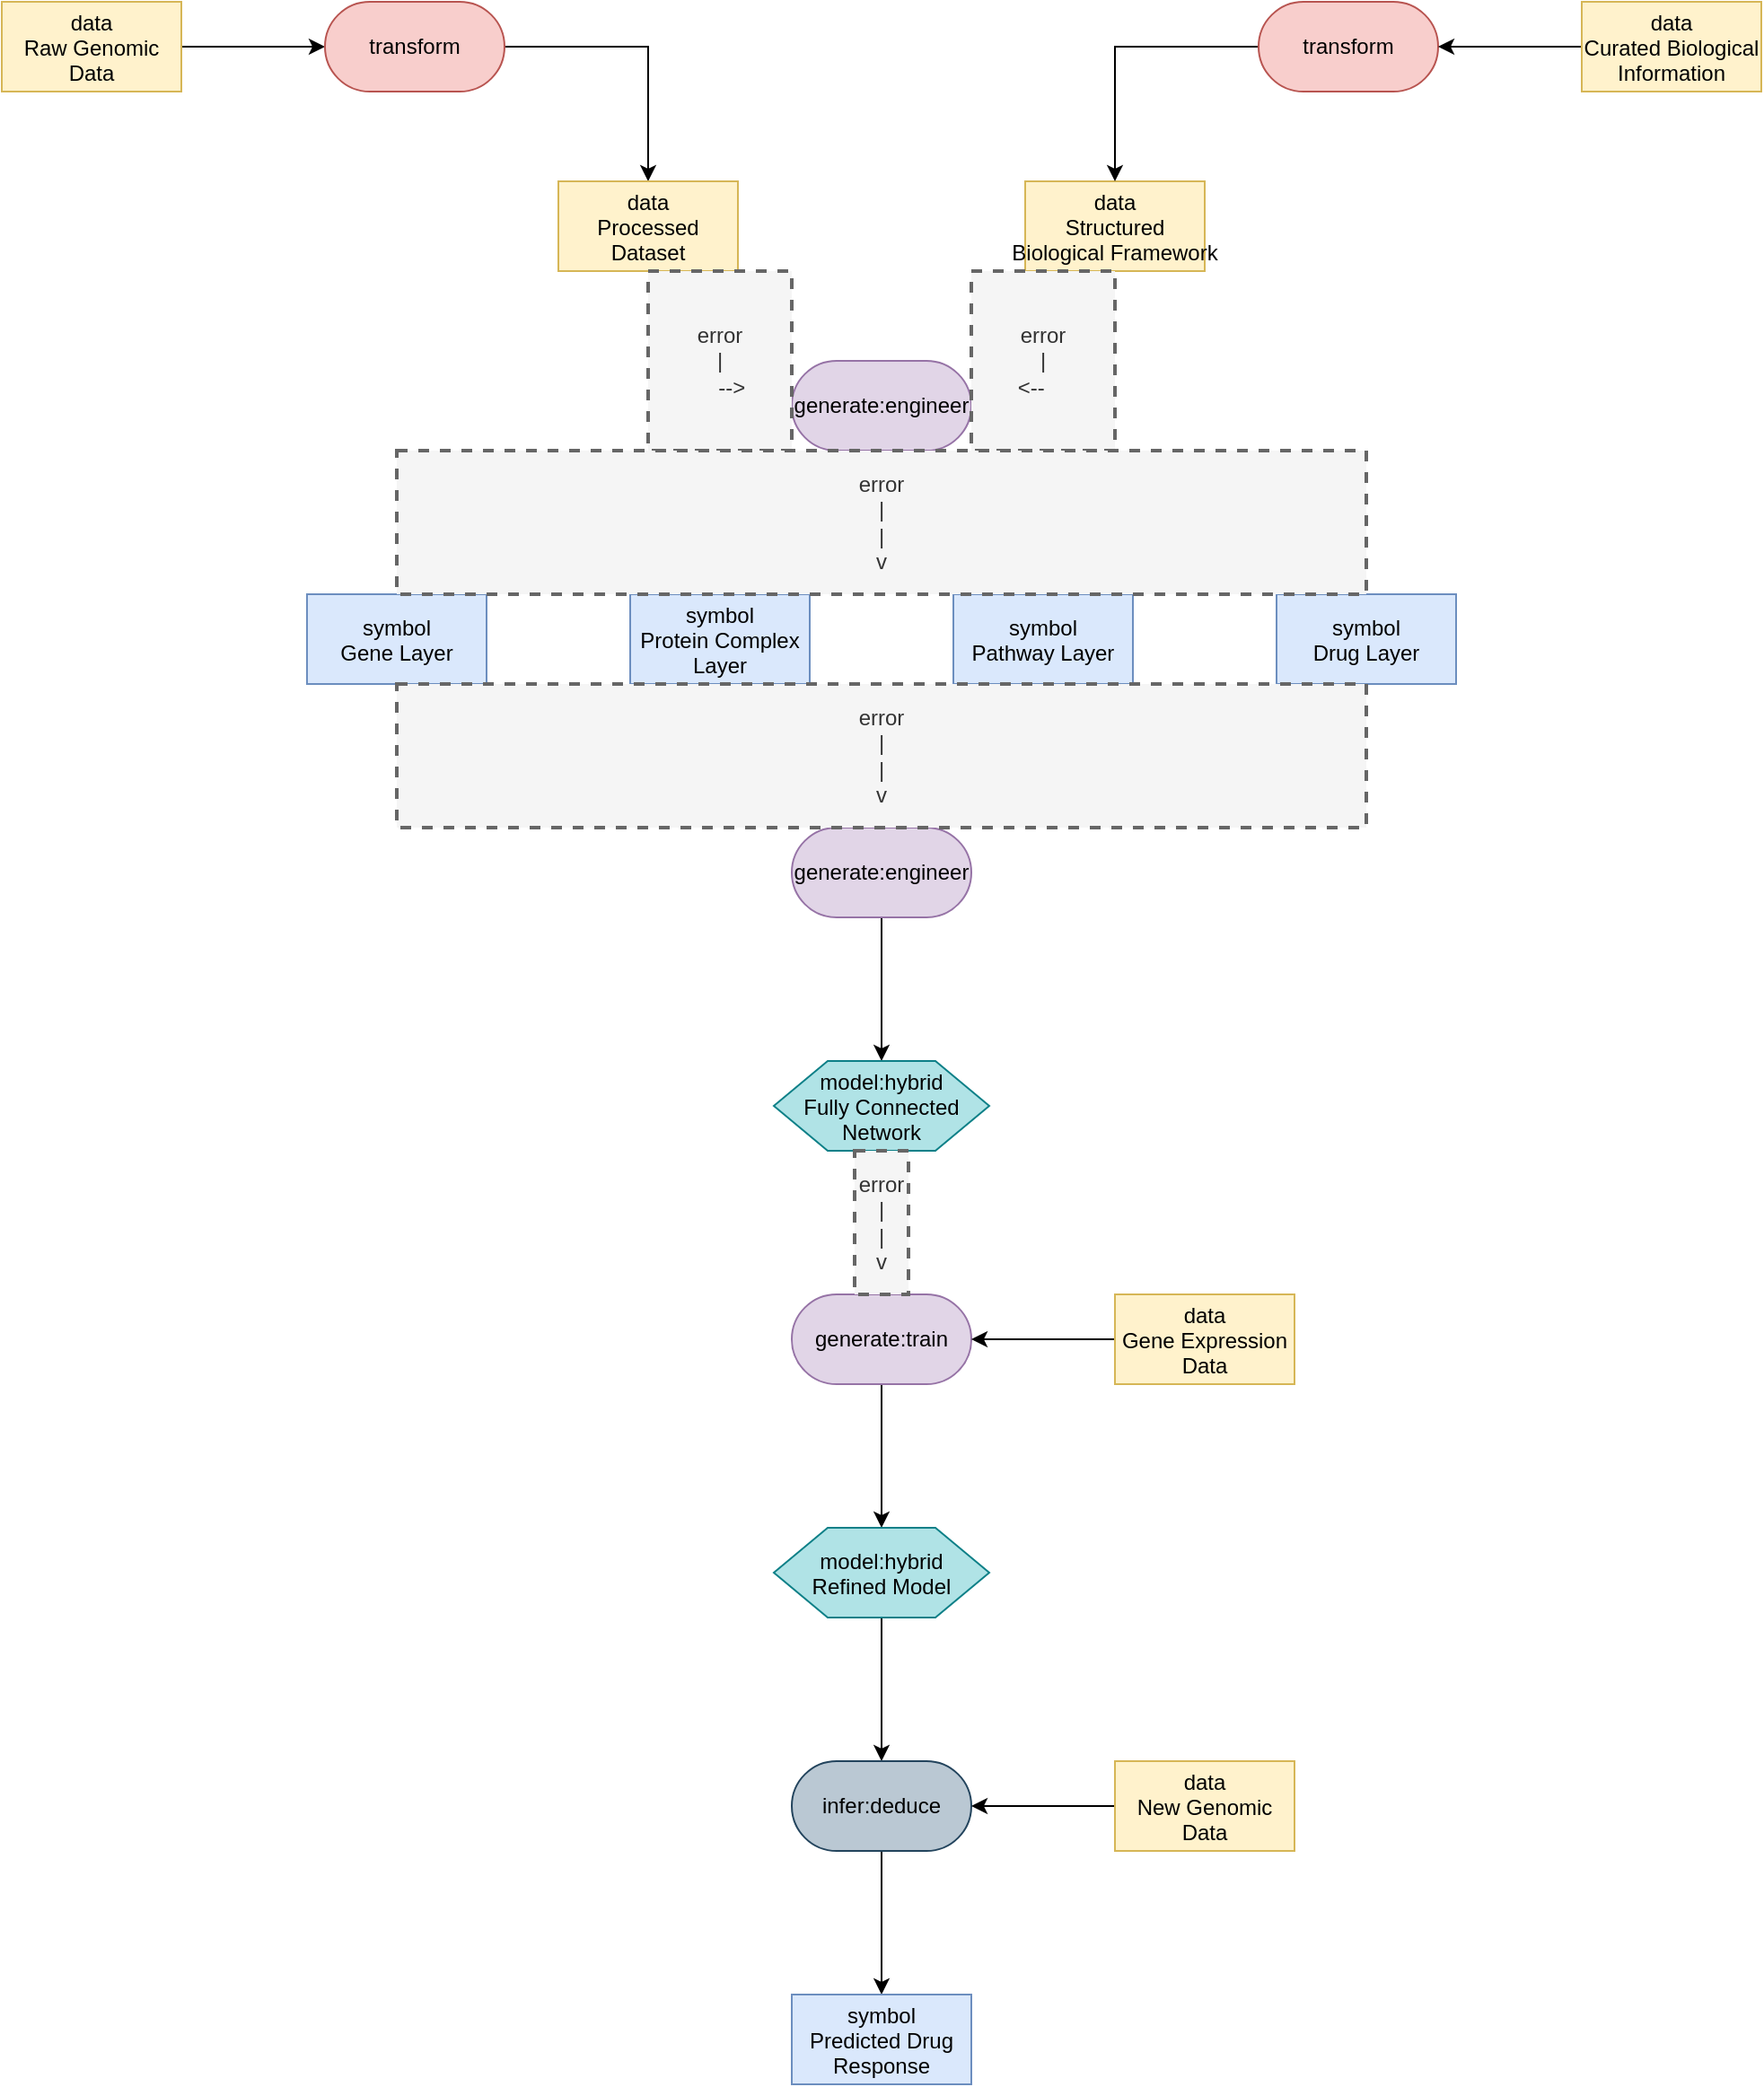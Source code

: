 <mxfile version="27.1.6" pages="2">
  <diagram name="Page-1" id="h0PWxtrREFUSOW_PxVd6">
    <mxGraphModel dx="1572" dy="942" grid="1" gridSize="10" guides="1" tooltips="1" connect="1" arrows="1" fold="1" page="1" pageScale="1" pageWidth="3300" pageHeight="4681" math="0" shadow="0">
      <root>
        <mxCell id="0" />
        <mxCell id="1" parent="0" />
        <mxCell id="LKoQMFqLF7vu8nIyz2f1-3" style="edgeStyle=orthogonalEdgeStyle;rounded=0;orthogonalLoop=1;jettySize=auto;html=1;exitX=1;exitY=0.5;exitDx=0;exitDy=0;entryX=0;entryY=0.5;entryDx=0;entryDy=0;" edge="1" parent="1" source="LKoQMFqLF7vu8nIyz2f1-1" target="LKoQMFqLF7vu8nIyz2f1-2">
          <mxGeometry relative="1" as="geometry" />
        </mxCell>
        <mxCell id="LKoQMFqLF7vu8nIyz2f1-1" value="data&#xa;Raw Genomic&#xa;Data" style="rectangle;fillColor=#fff2cc;strokeColor=#d6b656;" name="data" vertex="1" parent="1">
          <mxGeometry x="340" y="230" width="100" height="50" as="geometry" />
        </mxCell>
        <mxCell id="LKoQMFqLF7vu8nIyz2f1-5" style="edgeStyle=orthogonalEdgeStyle;rounded=0;orthogonalLoop=1;jettySize=auto;html=1;exitX=1;exitY=0.5;exitDx=0;exitDy=0;entryX=0.5;entryY=0;entryDx=0;entryDy=0;" edge="1" parent="1" source="LKoQMFqLF7vu8nIyz2f1-2" target="LKoQMFqLF7vu8nIyz2f1-4">
          <mxGeometry relative="1" as="geometry" />
        </mxCell>
        <mxCell id="LKoQMFqLF7vu8nIyz2f1-2" value="transform" style="rounded=1;whiteSpace=wrap;html=1;arcSize=50;fillColor=#f8cecc;strokeColor=#b85450;" name="transform" vertex="1" parent="1">
          <mxGeometry x="520" y="230" width="100" height="50" as="geometry" />
        </mxCell>
        <mxCell id="LKoQMFqLF7vu8nIyz2f1-4" value="data&#xa;Processed&#xa;Dataset" style="rectangle;fillColor=#fff2cc;strokeColor=#d6b656;" name="data" vertex="1" parent="1">
          <mxGeometry x="650" y="330" width="100" height="50" as="geometry" />
        </mxCell>
        <mxCell id="LKoQMFqLF7vu8nIyz2f1-6" value="generate:engineer" style="rounded=1;whiteSpace=wrap;html=1;arcSize=50;fillColor=#e1d5e7;strokeColor=#9673a6;" name="generate:engineer" vertex="1" parent="1">
          <mxGeometry x="780" y="430" width="100" height="50" as="geometry" />
        </mxCell>
        <mxCell id="LKoQMFqLF7vu8nIyz2f1-8" value="&lt;div&gt;error&lt;/div&gt;&lt;div&gt;|&lt;/div&gt;&lt;div&gt;&amp;nbsp;&amp;nbsp;&amp;nbsp; --&amp;gt;&lt;/div&gt;" style="text;html=1;align=center;verticalAlign=middle;whiteSpace=wrap;rounded=0;dashed=1;fillColor=#f5f5f5;fontColor=#333333;strokeColor=#666666;strokeWidth=2;" name="text" vertex="1" parent="1">
          <mxGeometry x="700" y="380" width="80" height="100" as="geometry" />
        </mxCell>
        <mxCell id="LKoQMFqLF7vu8nIyz2f1-9" value="data&#xa;Structured&#xa;Biological Framework" style="rectangle;fillColor=#fff2cc;strokeColor=#d6b656;" name="data" vertex="1" parent="1">
          <mxGeometry x="910" y="330" width="100" height="50" as="geometry" />
        </mxCell>
        <mxCell id="LKoQMFqLF7vu8nIyz2f1-10" value="&lt;div&gt;error&lt;/div&gt;&lt;div&gt;|&lt;/div&gt;&lt;div&gt;&amp;nbsp;&amp;nbsp;&amp;nbsp; --&amp;gt;&lt;/div&gt;" style="text;html=1;align=center;verticalAlign=middle;whiteSpace=wrap;rounded=0;dashed=1;fillColor=#f5f5f5;fontColor=#333333;strokeColor=#666666;strokeWidth=2;textDirection=rtl;" name="text" vertex="1" parent="1">
          <mxGeometry x="880" y="380" width="80" height="100" as="geometry" />
        </mxCell>
        <mxCell id="LKoQMFqLF7vu8nIyz2f1-12" style="edgeStyle=orthogonalEdgeStyle;rounded=0;orthogonalLoop=1;jettySize=auto;html=1;entryX=0.5;entryY=0;entryDx=0;entryDy=0;" edge="1" parent="1" source="LKoQMFqLF7vu8nIyz2f1-11" target="LKoQMFqLF7vu8nIyz2f1-9">
          <mxGeometry relative="1" as="geometry" />
        </mxCell>
        <mxCell id="LKoQMFqLF7vu8nIyz2f1-11" value="transform" style="rounded=1;whiteSpace=wrap;html=1;arcSize=50;fillColor=#f8cecc;strokeColor=#b85450;" name="transform" vertex="1" parent="1">
          <mxGeometry x="1040" y="230" width="100" height="50" as="geometry" />
        </mxCell>
        <mxCell id="LKoQMFqLF7vu8nIyz2f1-14" style="edgeStyle=orthogonalEdgeStyle;rounded=0;orthogonalLoop=1;jettySize=auto;html=1;entryX=1;entryY=0.5;entryDx=0;entryDy=0;" edge="1" parent="1" source="LKoQMFqLF7vu8nIyz2f1-13" target="LKoQMFqLF7vu8nIyz2f1-11">
          <mxGeometry relative="1" as="geometry" />
        </mxCell>
        <mxCell id="LKoQMFqLF7vu8nIyz2f1-13" value="data&#xa;Curated Biological&#xa;Information" style="rectangle;fillColor=#fff2cc;strokeColor=#d6b656;" name="data" vertex="1" parent="1">
          <mxGeometry x="1220" y="230" width="100" height="50" as="geometry" />
        </mxCell>
        <mxCell id="LKoQMFqLF7vu8nIyz2f1-15" value="symbol&#xa;Pathway Layer" style="rectangle;fillColor=#dae8fc;strokeColor=#6c8ebf;" name="symbol" vertex="1" parent="1">
          <mxGeometry x="870" y="560" width="100" height="50" as="geometry" />
        </mxCell>
        <mxCell id="LKoQMFqLF7vu8nIyz2f1-17" value="symbol&#xa;Drug Layer" style="rectangle;fillColor=#dae8fc;strokeColor=#6c8ebf;" name="symbol" vertex="1" parent="1">
          <mxGeometry x="1050" y="560" width="100" height="50" as="geometry" />
        </mxCell>
        <mxCell id="LKoQMFqLF7vu8nIyz2f1-18" value="symbol&#xa;Protein Complex&#xa;Layer" style="rectangle;fillColor=#dae8fc;strokeColor=#6c8ebf;" name="symbol" vertex="1" parent="1">
          <mxGeometry x="690" y="560" width="100" height="50" as="geometry" />
        </mxCell>
        <mxCell id="LKoQMFqLF7vu8nIyz2f1-19" value="symbol&#xa;Gene Layer" style="rectangle;fillColor=#dae8fc;strokeColor=#6c8ebf;" name="symbol" vertex="1" parent="1">
          <mxGeometry x="510" y="560" width="100" height="50" as="geometry" />
        </mxCell>
        <mxCell id="LKoQMFqLF7vu8nIyz2f1-20" value="&lt;div&gt;error&lt;/div&gt;&lt;div&gt;|&lt;/div&gt;&lt;div&gt;|&lt;/div&gt;&lt;div&gt;v&lt;/div&gt;" style="text;html=1;align=center;verticalAlign=middle;whiteSpace=wrap;rounded=0;dashed=1;fillColor=#f5f5f5;fontColor=#333333;strokeColor=#666666;strokeWidth=2;" name="text" vertex="1" parent="1">
          <mxGeometry x="560" y="480" width="540" height="80" as="geometry" />
        </mxCell>
        <mxCell id="LKoQMFqLF7vu8nIyz2f1-25" style="edgeStyle=orthogonalEdgeStyle;rounded=0;orthogonalLoop=1;jettySize=auto;html=1;exitX=0.5;exitY=1;exitDx=0;exitDy=0;entryX=0.5;entryY=0;entryDx=0;entryDy=0;" edge="1" parent="1" source="LKoQMFqLF7vu8nIyz2f1-21" target="LKoQMFqLF7vu8nIyz2f1-24">
          <mxGeometry relative="1" as="geometry" />
        </mxCell>
        <mxCell id="LKoQMFqLF7vu8nIyz2f1-21" value="generate:engineer" style="rounded=1;whiteSpace=wrap;html=1;arcSize=50;fillColor=#e1d5e7;strokeColor=#9673a6;" name="generate:engineer" vertex="1" parent="1">
          <mxGeometry x="780" y="690" width="100" height="50" as="geometry" />
        </mxCell>
        <mxCell id="LKoQMFqLF7vu8nIyz2f1-23" value="&lt;div&gt;error&lt;/div&gt;&lt;div&gt;|&lt;/div&gt;&lt;div&gt;|&lt;/div&gt;&lt;div&gt;v&lt;/div&gt;" style="text;html=1;align=center;verticalAlign=middle;whiteSpace=wrap;rounded=0;dashed=1;fillColor=#f5f5f5;fontColor=#333333;strokeColor=#666666;strokeWidth=2;" name="text" vertex="1" parent="1">
          <mxGeometry x="560" y="610" width="540" height="80" as="geometry" />
        </mxCell>
        <mxCell id="LKoQMFqLF7vu8nIyz2f1-24" value="model:hybrid&#xa;Fully Connected&#xa;Network" style="shape=hexagon;perimeter=hexagonPerimeter2;fillColor=#b0e3e6;strokeColor=#0e8088;" name="model" vertex="1" parent="1">
          <mxGeometry x="770" y="820" width="120" height="50" as="geometry" />
        </mxCell>
        <mxCell id="LKoQMFqLF7vu8nIyz2f1-32" style="edgeStyle=orthogonalEdgeStyle;rounded=0;orthogonalLoop=1;jettySize=auto;html=1;exitX=0.5;exitY=1;exitDx=0;exitDy=0;entryX=0.5;entryY=0;entryDx=0;entryDy=0;" edge="1" parent="1" source="LKoQMFqLF7vu8nIyz2f1-26" target="LKoQMFqLF7vu8nIyz2f1-31">
          <mxGeometry relative="1" as="geometry" />
        </mxCell>
        <mxCell id="LKoQMFqLF7vu8nIyz2f1-26" value="generate:train" style="rounded=1;whiteSpace=wrap;html=1;arcSize=50;fillColor=#e1d5e7;strokeColor=#9673a6;" name="generate:train" vertex="1" parent="1">
          <mxGeometry x="780" y="950" width="100" height="50" as="geometry" />
        </mxCell>
        <mxCell id="LKoQMFqLF7vu8nIyz2f1-28" value="&lt;div&gt;error&lt;/div&gt;&lt;div&gt;|&lt;/div&gt;&lt;div&gt;|&lt;/div&gt;&lt;div&gt;v&lt;/div&gt;" style="text;html=1;align=center;verticalAlign=middle;whiteSpace=wrap;rounded=0;dashed=1;fillColor=#f5f5f5;fontColor=#333333;strokeColor=#666666;strokeWidth=2;" name="text" vertex="1" parent="1">
          <mxGeometry x="815" y="870" width="30" height="80" as="geometry" />
        </mxCell>
        <mxCell id="LKoQMFqLF7vu8nIyz2f1-30" style="edgeStyle=orthogonalEdgeStyle;rounded=0;orthogonalLoop=1;jettySize=auto;html=1;exitX=0;exitY=0.5;exitDx=0;exitDy=0;entryX=1;entryY=0.5;entryDx=0;entryDy=0;" edge="1" parent="1" source="LKoQMFqLF7vu8nIyz2f1-29" target="LKoQMFqLF7vu8nIyz2f1-26">
          <mxGeometry relative="1" as="geometry" />
        </mxCell>
        <mxCell id="LKoQMFqLF7vu8nIyz2f1-29" value="data&#xa;Gene Expression&#xa;Data" style="rectangle;fillColor=#fff2cc;strokeColor=#d6b656;" name="data" vertex="1" parent="1">
          <mxGeometry x="960" y="950" width="100" height="50" as="geometry" />
        </mxCell>
        <mxCell id="LKoQMFqLF7vu8nIyz2f1-34" style="edgeStyle=orthogonalEdgeStyle;rounded=0;orthogonalLoop=1;jettySize=auto;html=1;exitX=0.5;exitY=1;exitDx=0;exitDy=0;entryX=0.5;entryY=0;entryDx=0;entryDy=0;" edge="1" parent="1" source="LKoQMFqLF7vu8nIyz2f1-31" target="LKoQMFqLF7vu8nIyz2f1-33">
          <mxGeometry relative="1" as="geometry" />
        </mxCell>
        <mxCell id="LKoQMFqLF7vu8nIyz2f1-31" value="model:hybrid&#xa;Refined Model" style="shape=hexagon;perimeter=hexagonPerimeter2;fillColor=#b0e3e6;strokeColor=#0e8088;" name="model" vertex="1" parent="1">
          <mxGeometry x="770" y="1080" width="120" height="50" as="geometry" />
        </mxCell>
        <mxCell id="LKoQMFqLF7vu8nIyz2f1-38" style="edgeStyle=orthogonalEdgeStyle;rounded=0;orthogonalLoop=1;jettySize=auto;html=1;exitX=0.5;exitY=1;exitDx=0;exitDy=0;entryX=0.5;entryY=0;entryDx=0;entryDy=0;" edge="1" parent="1" source="LKoQMFqLF7vu8nIyz2f1-33" target="LKoQMFqLF7vu8nIyz2f1-37">
          <mxGeometry relative="1" as="geometry" />
        </mxCell>
        <mxCell id="LKoQMFqLF7vu8nIyz2f1-33" value="infer:deduce" style="rounded=1;whiteSpace=wrap;html=1;arcSize=50;fillColor=#bac8d3;strokeColor=#23445d;" name="infer:deduce" vertex="1" parent="1">
          <mxGeometry x="780" y="1210" width="100" height="50" as="geometry" />
        </mxCell>
        <mxCell id="LKoQMFqLF7vu8nIyz2f1-36" style="edgeStyle=orthogonalEdgeStyle;rounded=0;orthogonalLoop=1;jettySize=auto;html=1;entryX=1;entryY=0.5;entryDx=0;entryDy=0;" edge="1" parent="1" source="LKoQMFqLF7vu8nIyz2f1-35" target="LKoQMFqLF7vu8nIyz2f1-33">
          <mxGeometry relative="1" as="geometry" />
        </mxCell>
        <mxCell id="LKoQMFqLF7vu8nIyz2f1-35" value="data&#xa;New Genomic&#xa;Data" style="rectangle;fillColor=#fff2cc;strokeColor=#d6b656;" name="data" vertex="1" parent="1">
          <mxGeometry x="960" y="1210" width="100" height="50" as="geometry" />
        </mxCell>
        <mxCell id="LKoQMFqLF7vu8nIyz2f1-37" value="symbol&#xa;Predicted Drug&#xa;Response" style="rectangle;fillColor=#dae8fc;strokeColor=#6c8ebf;" name="symbol" vertex="1" parent="1">
          <mxGeometry x="780" y="1340" width="100" height="50" as="geometry" />
        </mxCell>
      </root>
    </mxGraphModel>
  </diagram>
  <diagram name="Copy of Page-1" id="lHLC_ThY-gIKspZ7F6z3">
    <mxGraphModel dx="1965" dy="1178" grid="1" gridSize="10" guides="1" tooltips="1" connect="1" arrows="1" fold="1" page="1" pageScale="1" pageWidth="3300" pageHeight="4681" math="0" shadow="0">
      <root>
        <mxCell id="SaI82S7puC8zja-GSPv3-0" />
        <mxCell id="SaI82S7puC8zja-GSPv3-1" parent="SaI82S7puC8zja-GSPv3-0" />
        <mxCell id="SaI82S7puC8zja-GSPv3-2" style="edgeStyle=orthogonalEdgeStyle;rounded=0;orthogonalLoop=1;jettySize=auto;html=1;exitX=1;exitY=0.5;exitDx=0;exitDy=0;entryX=0;entryY=0.5;entryDx=0;entryDy=0;" edge="1" parent="SaI82S7puC8zja-GSPv3-1" source="SaI82S7puC8zja-GSPv3-3" target="SaI82S7puC8zja-GSPv3-5">
          <mxGeometry relative="1" as="geometry" />
        </mxCell>
        <mxCell id="SaI82S7puC8zja-GSPv3-3" value="data&#xa;Raw Genomic&#xa;Data" style="rectangle;fillColor=#fff2cc;strokeColor=#d6b656;" name="data" vertex="1" parent="SaI82S7puC8zja-GSPv3-1">
          <mxGeometry x="340" y="230" width="100" height="50" as="geometry" />
        </mxCell>
        <mxCell id="SaI82S7puC8zja-GSPv3-4" style="edgeStyle=orthogonalEdgeStyle;rounded=0;orthogonalLoop=1;jettySize=auto;html=1;exitX=1;exitY=0.5;exitDx=0;exitDy=0;entryX=0.5;entryY=0;entryDx=0;entryDy=0;" edge="1" parent="SaI82S7puC8zja-GSPv3-1" source="SaI82S7puC8zja-GSPv3-5" target="SaI82S7puC8zja-GSPv3-6">
          <mxGeometry relative="1" as="geometry" />
        </mxCell>
        <mxCell id="SaI82S7puC8zja-GSPv3-5" value="transform" style="rounded=1;whiteSpace=wrap;html=1;arcSize=50;fillColor=#f8cecc;strokeColor=#b85450;" name="transform" vertex="1" parent="SaI82S7puC8zja-GSPv3-1">
          <mxGeometry x="520" y="230" width="100" height="50" as="geometry" />
        </mxCell>
        <mxCell id="RB7NErebJs9u4h-jpAzJ-0" style="edgeStyle=orthogonalEdgeStyle;rounded=0;orthogonalLoop=1;jettySize=auto;html=1;exitX=0.5;exitY=1;exitDx=0;exitDy=0;entryX=0;entryY=0.5;entryDx=0;entryDy=0;" edge="1" parent="SaI82S7puC8zja-GSPv3-1" source="SaI82S7puC8zja-GSPv3-6" target="SaI82S7puC8zja-GSPv3-7">
          <mxGeometry relative="1" as="geometry" />
        </mxCell>
        <mxCell id="SaI82S7puC8zja-GSPv3-6" value="data&#xa;Processed&#xa;Dataset" style="rectangle;fillColor=#fff2cc;strokeColor=#d6b656;" name="data" vertex="1" parent="SaI82S7puC8zja-GSPv3-1" tooltip="⚠️ Node not part of any valid pattern.">
          <mxGeometry x="650" y="330" width="100" height="50" as="geometry" />
        </mxCell>
        <mxCell id="RB7NErebJs9u4h-jpAzJ-2" style="edgeStyle=orthogonalEdgeStyle;rounded=0;orthogonalLoop=1;jettySize=auto;html=1;exitX=0.5;exitY=1;exitDx=0;exitDy=0;entryX=0.5;entryY=0;entryDx=0;entryDy=0;" edge="1" parent="SaI82S7puC8zja-GSPv3-1" source="SaI82S7puC8zja-GSPv3-7" target="SaI82S7puC8zja-GSPv3-18">
          <mxGeometry relative="1" as="geometry" />
        </mxCell>
        <mxCell id="RB7NErebJs9u4h-jpAzJ-3" style="edgeStyle=orthogonalEdgeStyle;rounded=0;orthogonalLoop=1;jettySize=auto;html=1;exitX=0.5;exitY=1;exitDx=0;exitDy=0;entryX=0.5;entryY=0;entryDx=0;entryDy=0;" edge="1" parent="SaI82S7puC8zja-GSPv3-1" source="SaI82S7puC8zja-GSPv3-7" target="SaI82S7puC8zja-GSPv3-17">
          <mxGeometry relative="1" as="geometry" />
        </mxCell>
        <mxCell id="RB7NErebJs9u4h-jpAzJ-4" style="edgeStyle=orthogonalEdgeStyle;rounded=0;orthogonalLoop=1;jettySize=auto;html=1;exitX=0.5;exitY=1;exitDx=0;exitDy=0;entryX=0.5;entryY=0;entryDx=0;entryDy=0;" edge="1" parent="SaI82S7puC8zja-GSPv3-1" source="SaI82S7puC8zja-GSPv3-7" target="SaI82S7puC8zja-GSPv3-15">
          <mxGeometry relative="1" as="geometry" />
        </mxCell>
        <mxCell id="RB7NErebJs9u4h-jpAzJ-5" style="edgeStyle=orthogonalEdgeStyle;rounded=0;orthogonalLoop=1;jettySize=auto;html=1;exitX=0.5;exitY=1;exitDx=0;exitDy=0;entryX=0.5;entryY=0;entryDx=0;entryDy=0;" edge="1" parent="SaI82S7puC8zja-GSPv3-1" source="SaI82S7puC8zja-GSPv3-7" target="SaI82S7puC8zja-GSPv3-16">
          <mxGeometry relative="1" as="geometry" />
        </mxCell>
        <mxCell id="SaI82S7puC8zja-GSPv3-7" value="generate:engineer" style="rounded=1;whiteSpace=wrap;html=1;arcSize=50;fillColor=#e1d5e7;strokeColor=#9673a6;" name="generate:engineer" vertex="1" parent="SaI82S7puC8zja-GSPv3-1" tooltip="⚠️ Node not part of any valid pattern.">
          <mxGeometry x="780" y="430" width="100" height="50" as="geometry" />
        </mxCell>
        <mxCell id="RB7NErebJs9u4h-jpAzJ-1" style="edgeStyle=orthogonalEdgeStyle;rounded=0;orthogonalLoop=1;jettySize=auto;html=1;exitX=0.5;exitY=1;exitDx=0;exitDy=0;entryX=1;entryY=0.5;entryDx=0;entryDy=0;" edge="1" parent="SaI82S7puC8zja-GSPv3-1" source="SaI82S7puC8zja-GSPv3-9" target="SaI82S7puC8zja-GSPv3-7">
          <mxGeometry relative="1" as="geometry" />
        </mxCell>
        <mxCell id="SaI82S7puC8zja-GSPv3-9" value="data&#xa;Structured&#xa;Biological Framework" style="rectangle;fillColor=#fff2cc;strokeColor=#d6b656;" name="data" vertex="1" parent="SaI82S7puC8zja-GSPv3-1" tooltip="⚠️ Node not part of any valid pattern.">
          <mxGeometry x="910" y="330" width="100" height="50" as="geometry" />
        </mxCell>
        <mxCell id="SaI82S7puC8zja-GSPv3-11" style="edgeStyle=orthogonalEdgeStyle;rounded=0;orthogonalLoop=1;jettySize=auto;html=1;entryX=0.5;entryY=0;entryDx=0;entryDy=0;" edge="1" parent="SaI82S7puC8zja-GSPv3-1" source="SaI82S7puC8zja-GSPv3-12" target="SaI82S7puC8zja-GSPv3-9">
          <mxGeometry relative="1" as="geometry" />
        </mxCell>
        <mxCell id="SaI82S7puC8zja-GSPv3-12" value="transform" style="rounded=1;whiteSpace=wrap;html=1;arcSize=50;fillColor=#f8cecc;strokeColor=#b85450;" name="transform" vertex="1" parent="SaI82S7puC8zja-GSPv3-1">
          <mxGeometry x="1040" y="230" width="100" height="50" as="geometry" />
        </mxCell>
        <mxCell id="SaI82S7puC8zja-GSPv3-13" style="edgeStyle=orthogonalEdgeStyle;rounded=0;orthogonalLoop=1;jettySize=auto;html=1;entryX=1;entryY=0.5;entryDx=0;entryDy=0;" edge="1" parent="SaI82S7puC8zja-GSPv3-1" source="SaI82S7puC8zja-GSPv3-14" target="SaI82S7puC8zja-GSPv3-12">
          <mxGeometry relative="1" as="geometry" />
        </mxCell>
        <mxCell id="SaI82S7puC8zja-GSPv3-14" value="data&#xa;Curated Biological&#xa;Information" style="rectangle;fillColor=#fff2cc;strokeColor=#d6b656;" name="data" vertex="1" parent="SaI82S7puC8zja-GSPv3-1">
          <mxGeometry x="1220" y="230" width="100" height="50" as="geometry" />
        </mxCell>
        <mxCell id="RB7NErebJs9u4h-jpAzJ-8" style="edgeStyle=orthogonalEdgeStyle;rounded=0;orthogonalLoop=1;jettySize=auto;html=1;exitX=0.5;exitY=1;exitDx=0;exitDy=0;entryX=0.5;entryY=0;entryDx=0;entryDy=0;" edge="1" parent="SaI82S7puC8zja-GSPv3-1" source="SaI82S7puC8zja-GSPv3-15" target="SaI82S7puC8zja-GSPv3-21">
          <mxGeometry relative="1" as="geometry" />
        </mxCell>
        <mxCell id="SaI82S7puC8zja-GSPv3-15" value="symbol&#xa;Pathway Layer" style="rectangle;fillColor=#dae8fc;strokeColor=#6c8ebf;" name="symbol" vertex="1" parent="SaI82S7puC8zja-GSPv3-1" tooltip="⚠️ Node not part of any valid pattern.">
          <mxGeometry x="870" y="560" width="100" height="50" as="geometry" />
        </mxCell>
        <mxCell id="RB7NErebJs9u4h-jpAzJ-9" style="edgeStyle=orthogonalEdgeStyle;rounded=0;orthogonalLoop=1;jettySize=auto;html=1;exitX=0.5;exitY=1;exitDx=0;exitDy=0;entryX=0.5;entryY=0;entryDx=0;entryDy=0;" edge="1" parent="SaI82S7puC8zja-GSPv3-1" source="SaI82S7puC8zja-GSPv3-16" target="SaI82S7puC8zja-GSPv3-21">
          <mxGeometry relative="1" as="geometry" />
        </mxCell>
        <mxCell id="SaI82S7puC8zja-GSPv3-16" value="symbol&#xa;Drug Layer" style="rectangle;fillColor=#dae8fc;strokeColor=#6c8ebf;" name="symbol" vertex="1" parent="SaI82S7puC8zja-GSPv3-1" tooltip="⚠️ Node not part of any valid pattern.">
          <mxGeometry x="1050" y="560" width="100" height="50" as="geometry" />
        </mxCell>
        <mxCell id="RB7NErebJs9u4h-jpAzJ-7" style="edgeStyle=orthogonalEdgeStyle;rounded=0;orthogonalLoop=1;jettySize=auto;html=1;exitX=0.5;exitY=1;exitDx=0;exitDy=0;entryX=0.5;entryY=0;entryDx=0;entryDy=0;" edge="1" parent="SaI82S7puC8zja-GSPv3-1" source="SaI82S7puC8zja-GSPv3-17" target="SaI82S7puC8zja-GSPv3-21">
          <mxGeometry relative="1" as="geometry" />
        </mxCell>
        <mxCell id="SaI82S7puC8zja-GSPv3-17" value="symbol&#xa;Protein Complex&#xa;Layer" style="rectangle;fillColor=#dae8fc;strokeColor=#6c8ebf;" name="symbol" vertex="1" parent="SaI82S7puC8zja-GSPv3-1" tooltip="⚠️ Node not part of any valid pattern.">
          <mxGeometry x="690" y="560" width="100" height="50" as="geometry" />
        </mxCell>
        <mxCell id="RB7NErebJs9u4h-jpAzJ-6" style="edgeStyle=orthogonalEdgeStyle;rounded=0;orthogonalLoop=1;jettySize=auto;html=1;exitX=0.5;exitY=1;exitDx=0;exitDy=0;entryX=0.5;entryY=0;entryDx=0;entryDy=0;" edge="1" parent="SaI82S7puC8zja-GSPv3-1" source="SaI82S7puC8zja-GSPv3-18" target="SaI82S7puC8zja-GSPv3-21">
          <mxGeometry relative="1" as="geometry" />
        </mxCell>
        <mxCell id="SaI82S7puC8zja-GSPv3-18" value="symbol&#xa;Gene Layer" style="rectangle;fillColor=#dae8fc;strokeColor=#6c8ebf;" name="symbol" vertex="1" parent="SaI82S7puC8zja-GSPv3-1" tooltip="⚠️ Node not part of any valid pattern.">
          <mxGeometry x="510" y="560" width="100" height="50" as="geometry" />
        </mxCell>
        <mxCell id="SaI82S7puC8zja-GSPv3-20" style="edgeStyle=orthogonalEdgeStyle;rounded=0;orthogonalLoop=1;jettySize=auto;html=1;exitX=0.5;exitY=1;exitDx=0;exitDy=0;entryX=0.5;entryY=0;entryDx=0;entryDy=0;" edge="1" parent="SaI82S7puC8zja-GSPv3-1" source="SaI82S7puC8zja-GSPv3-21" target="SaI82S7puC8zja-GSPv3-23">
          <mxGeometry relative="1" as="geometry" />
        </mxCell>
        <mxCell id="SaI82S7puC8zja-GSPv3-21" value="generate:engineer" style="rounded=1;whiteSpace=wrap;html=1;arcSize=50;fillColor=#e1d5e7;strokeColor=#9673a6;" name="generate:engineer" vertex="1" parent="SaI82S7puC8zja-GSPv3-1" tooltip="⚠️ Node not part of any valid pattern.">
          <mxGeometry x="780" y="690" width="100" height="50" as="geometry" />
        </mxCell>
        <mxCell id="RB7NErebJs9u4h-jpAzJ-10" style="edgeStyle=orthogonalEdgeStyle;rounded=0;orthogonalLoop=1;jettySize=auto;html=1;exitX=0.5;exitY=1;exitDx=0;exitDy=0;entryX=0.5;entryY=0;entryDx=0;entryDy=0;" edge="1" parent="SaI82S7puC8zja-GSPv3-1" source="SaI82S7puC8zja-GSPv3-23" target="SaI82S7puC8zja-GSPv3-25">
          <mxGeometry relative="1" as="geometry" />
        </mxCell>
        <mxCell id="SaI82S7puC8zja-GSPv3-23" value="model:hybrid&#xa;Fully Connected&#xa;Network" style="shape=hexagon;perimeter=hexagonPerimeter2;fillColor=#b0e3e6;strokeColor=#0e8088;" name="model" vertex="1" parent="SaI82S7puC8zja-GSPv3-1">
          <mxGeometry x="770" y="820" width="120" height="50" as="geometry" />
        </mxCell>
        <mxCell id="SaI82S7puC8zja-GSPv3-24" style="edgeStyle=orthogonalEdgeStyle;rounded=0;orthogonalLoop=1;jettySize=auto;html=1;exitX=0.5;exitY=1;exitDx=0;exitDy=0;entryX=0.5;entryY=0;entryDx=0;entryDy=0;" edge="1" parent="SaI82S7puC8zja-GSPv3-1" source="SaI82S7puC8zja-GSPv3-25" target="SaI82S7puC8zja-GSPv3-30">
          <mxGeometry relative="1" as="geometry" />
        </mxCell>
        <mxCell id="SaI82S7puC8zja-GSPv3-25" value="generate:train" style="rounded=1;whiteSpace=wrap;html=1;arcSize=50;fillColor=#e1d5e7;strokeColor=#9673a6;" name="generate:train" vertex="1" parent="SaI82S7puC8zja-GSPv3-1">
          <mxGeometry x="780" y="950" width="100" height="50" as="geometry" />
        </mxCell>
        <mxCell id="SaI82S7puC8zja-GSPv3-27" style="edgeStyle=orthogonalEdgeStyle;rounded=0;orthogonalLoop=1;jettySize=auto;html=1;exitX=0;exitY=0.5;exitDx=0;exitDy=0;entryX=1;entryY=0.5;entryDx=0;entryDy=0;" edge="1" parent="SaI82S7puC8zja-GSPv3-1" source="SaI82S7puC8zja-GSPv3-28" target="SaI82S7puC8zja-GSPv3-25">
          <mxGeometry relative="1" as="geometry" />
        </mxCell>
        <mxCell id="SaI82S7puC8zja-GSPv3-28" value="data&#xa;Gene Expression&#xa;Data" style="rectangle;fillColor=#fff2cc;strokeColor=#d6b656;" name="data" vertex="1" parent="SaI82S7puC8zja-GSPv3-1">
          <mxGeometry x="960" y="950" width="100" height="50" as="geometry" />
        </mxCell>
        <mxCell id="SaI82S7puC8zja-GSPv3-29" style="edgeStyle=orthogonalEdgeStyle;rounded=0;orthogonalLoop=1;jettySize=auto;html=1;exitX=0.5;exitY=1;exitDx=0;exitDy=0;entryX=0.5;entryY=0;entryDx=0;entryDy=0;" edge="1" parent="SaI82S7puC8zja-GSPv3-1" source="SaI82S7puC8zja-GSPv3-30" target="SaI82S7puC8zja-GSPv3-32">
          <mxGeometry relative="1" as="geometry" />
        </mxCell>
        <mxCell id="SaI82S7puC8zja-GSPv3-30" value="model:hybrid&#xa;Refined Model" style="shape=hexagon;perimeter=hexagonPerimeter2;fillColor=#b0e3e6;strokeColor=#0e8088;" name="model" vertex="1" parent="SaI82S7puC8zja-GSPv3-1">
          <mxGeometry x="770" y="1080" width="120" height="50" as="geometry" />
        </mxCell>
        <mxCell id="SaI82S7puC8zja-GSPv3-31" style="edgeStyle=orthogonalEdgeStyle;rounded=0;orthogonalLoop=1;jettySize=auto;html=1;exitX=0.5;exitY=1;exitDx=0;exitDy=0;entryX=0.5;entryY=0;entryDx=0;entryDy=0;" edge="1" parent="SaI82S7puC8zja-GSPv3-1" source="SaI82S7puC8zja-GSPv3-32" target="SaI82S7puC8zja-GSPv3-35">
          <mxGeometry relative="1" as="geometry" />
        </mxCell>
        <mxCell id="SaI82S7puC8zja-GSPv3-32" value="infer:deduce" style="rounded=1;whiteSpace=wrap;html=1;arcSize=50;fillColor=#bac8d3;strokeColor=#23445d;" name="infer:deduce" vertex="1" parent="SaI82S7puC8zja-GSPv3-1">
          <mxGeometry x="780" y="1210" width="100" height="50" as="geometry" />
        </mxCell>
        <mxCell id="SaI82S7puC8zja-GSPv3-33" style="edgeStyle=orthogonalEdgeStyle;rounded=0;orthogonalLoop=1;jettySize=auto;html=1;entryX=1;entryY=0.5;entryDx=0;entryDy=0;" edge="1" parent="SaI82S7puC8zja-GSPv3-1" source="SaI82S7puC8zja-GSPv3-34" target="SaI82S7puC8zja-GSPv3-32">
          <mxGeometry relative="1" as="geometry" />
        </mxCell>
        <mxCell id="SaI82S7puC8zja-GSPv3-34" value="data&#xa;New Genomic&#xa;Data" style="rectangle;fillColor=#fff2cc;strokeColor=#d6b656;" name="data" vertex="1" parent="SaI82S7puC8zja-GSPv3-1">
          <mxGeometry x="960" y="1210" width="100" height="50" as="geometry" />
        </mxCell>
        <mxCell id="SaI82S7puC8zja-GSPv3-35" value="symbol&#xa;Predicted Drug&#xa;Response" style="rectangle;fillColor=#dae8fc;strokeColor=#6c8ebf;" name="symbol" vertex="1" parent="SaI82S7puC8zja-GSPv3-1">
          <mxGeometry x="780" y="1340" width="100" height="50" as="geometry" />
        </mxCell>
        <mxCell id="cT06SgYYSEnauEBX0z6l-0" value="&lt;div&gt;error&lt;/div&gt;" style="text;html=1;align=center;verticalAlign=middle;whiteSpace=wrap;rounded=0;dashed=1;fillColor=#f5f5f5;fontColor=#333333;strokeColor=#666666;strokeWidth=2;textDirection=rtl;" name="text" vertex="1" parent="SaI82S7puC8zja-GSPv3-1">
          <mxGeometry x="1010" y="430" width="50" height="40" as="geometry" />
        </mxCell>
        <mxCell id="cT06SgYYSEnauEBX0z6l-1" value="&lt;div&gt;error&lt;/div&gt;" style="text;html=1;align=center;verticalAlign=middle;whiteSpace=wrap;rounded=0;dashed=1;fillColor=#f5f5f5;fontColor=#333333;strokeColor=#666666;strokeWidth=2;textDirection=rtl;" name="text" vertex="1" parent="SaI82S7puC8zja-GSPv3-1">
          <mxGeometry x="900" y="695" width="50" height="40" as="geometry" />
        </mxCell>
      </root>
    </mxGraphModel>
  </diagram>
</mxfile>
